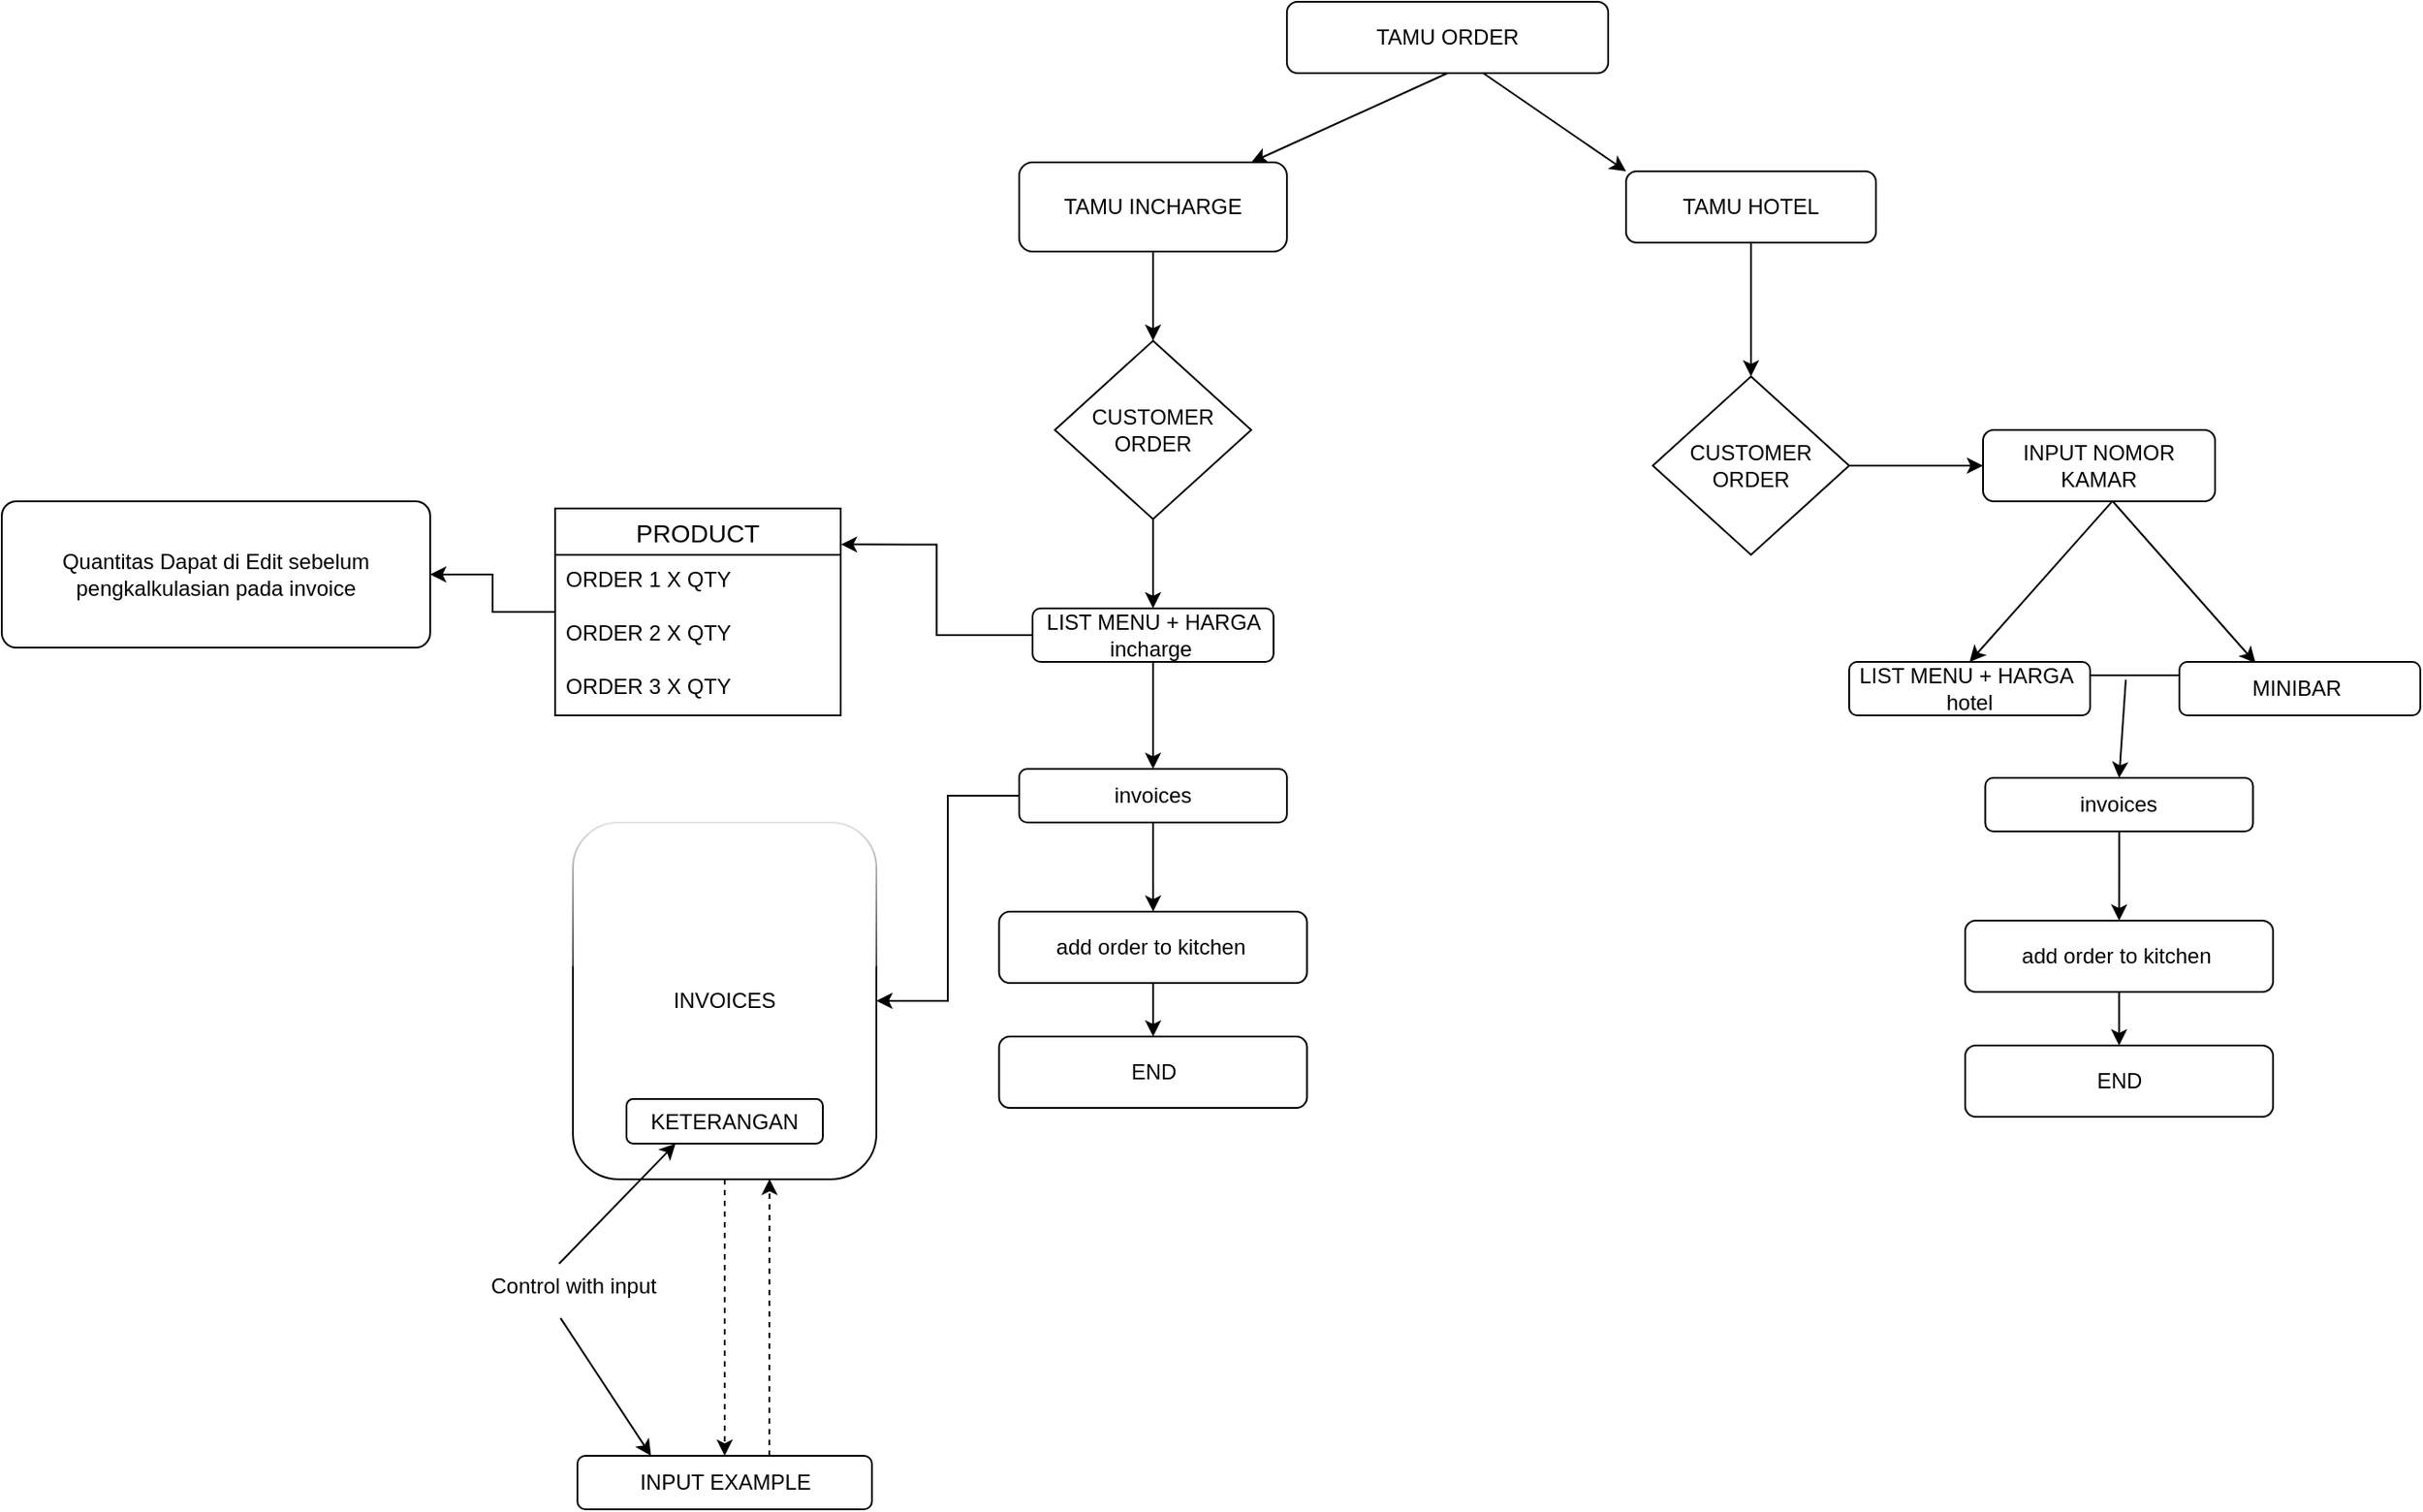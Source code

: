 <mxfile version="22.0.2" type="github">
  <diagram name="Page-1" id="dXy0XVynJipYpKjjFxLi">
    <mxGraphModel dx="1351" dy="1792" grid="1" gridSize="10" guides="1" tooltips="1" connect="1" arrows="1" fold="1" page="1" pageScale="1" pageWidth="827" pageHeight="1169" math="0" shadow="0">
      <root>
        <mxCell id="0" />
        <mxCell id="1" parent="0" />
        <mxCell id="FcL633AZLK_fhRZo0vDX-1" value="TAMU ORDER" style="rounded=1;whiteSpace=wrap;html=1;" parent="1" vertex="1">
          <mxGeometry x="260" y="-50" width="180" height="40" as="geometry" />
        </mxCell>
        <mxCell id="FcL633AZLK_fhRZo0vDX-8" value="" style="edgeStyle=orthogonalEdgeStyle;rounded=0;orthogonalLoop=1;jettySize=auto;html=1;" parent="1" source="FcL633AZLK_fhRZo0vDX-2" target="FcL633AZLK_fhRZo0vDX-7" edge="1">
          <mxGeometry relative="1" as="geometry" />
        </mxCell>
        <mxCell id="FcL633AZLK_fhRZo0vDX-2" value="TAMU INCHARGE" style="rounded=1;whiteSpace=wrap;html=1;" parent="1" vertex="1">
          <mxGeometry x="110" y="40" width="150" height="50" as="geometry" />
        </mxCell>
        <mxCell id="FcL633AZLK_fhRZo0vDX-19" value="" style="edgeStyle=orthogonalEdgeStyle;rounded=0;orthogonalLoop=1;jettySize=auto;html=1;" parent="1" source="FcL633AZLK_fhRZo0vDX-3" target="FcL633AZLK_fhRZo0vDX-18" edge="1">
          <mxGeometry relative="1" as="geometry" />
        </mxCell>
        <mxCell id="FcL633AZLK_fhRZo0vDX-3" value="TAMU HOTEL" style="rounded=1;whiteSpace=wrap;html=1;" parent="1" vertex="1">
          <mxGeometry x="450" y="45" width="140" height="40" as="geometry" />
        </mxCell>
        <mxCell id="FcL633AZLK_fhRZo0vDX-4" value="" style="endArrow=classic;html=1;rounded=0;entryX=0;entryY=0;entryDx=0;entryDy=0;" parent="1" target="FcL633AZLK_fhRZo0vDX-3" edge="1">
          <mxGeometry width="50" height="50" relative="1" as="geometry">
            <mxPoint x="370" y="-10" as="sourcePoint" />
            <mxPoint x="430" as="targetPoint" />
          </mxGeometry>
        </mxCell>
        <mxCell id="FcL633AZLK_fhRZo0vDX-5" value="" style="endArrow=classic;html=1;rounded=0;exitX=0.5;exitY=1;exitDx=0;exitDy=0;" parent="1" source="FcL633AZLK_fhRZo0vDX-1" target="FcL633AZLK_fhRZo0vDX-2" edge="1">
          <mxGeometry width="50" height="50" relative="1" as="geometry">
            <mxPoint x="380" y="50" as="sourcePoint" />
            <mxPoint x="430" as="targetPoint" />
          </mxGeometry>
        </mxCell>
        <mxCell id="FcL633AZLK_fhRZo0vDX-10" value="" style="edgeStyle=orthogonalEdgeStyle;rounded=0;orthogonalLoop=1;jettySize=auto;html=1;" parent="1" source="FcL633AZLK_fhRZo0vDX-7" target="FcL633AZLK_fhRZo0vDX-9" edge="1">
          <mxGeometry relative="1" as="geometry" />
        </mxCell>
        <mxCell id="FcL633AZLK_fhRZo0vDX-7" value="CUSTOMER ORDER" style="rhombus;whiteSpace=wrap;html=1;" parent="1" vertex="1">
          <mxGeometry x="130" y="140" width="110" height="100" as="geometry" />
        </mxCell>
        <mxCell id="FcL633AZLK_fhRZo0vDX-13" value="" style="edgeStyle=orthogonalEdgeStyle;rounded=0;orthogonalLoop=1;jettySize=auto;html=1;" parent="1" source="FcL633AZLK_fhRZo0vDX-9" target="FcL633AZLK_fhRZo0vDX-12" edge="1">
          <mxGeometry relative="1" as="geometry" />
        </mxCell>
        <mxCell id="FcL633AZLK_fhRZo0vDX-9" value="LIST MENU + HARGA incharge&amp;nbsp;" style="rounded=1;whiteSpace=wrap;html=1;" parent="1" vertex="1">
          <mxGeometry x="117.5" y="290" width="135" height="30" as="geometry" />
        </mxCell>
        <mxCell id="FcL633AZLK_fhRZo0vDX-15" value="" style="edgeStyle=orthogonalEdgeStyle;rounded=0;orthogonalLoop=1;jettySize=auto;html=1;" parent="1" source="FcL633AZLK_fhRZo0vDX-12" target="FcL633AZLK_fhRZo0vDX-14" edge="1">
          <mxGeometry relative="1" as="geometry" />
        </mxCell>
        <mxCell id="jjd7s0b2DdP0tu_94tTj-2" value="" style="edgeStyle=orthogonalEdgeStyle;rounded=0;orthogonalLoop=1;jettySize=auto;html=1;" edge="1" parent="1" source="FcL633AZLK_fhRZo0vDX-12" target="jjd7s0b2DdP0tu_94tTj-1">
          <mxGeometry relative="1" as="geometry" />
        </mxCell>
        <mxCell id="FcL633AZLK_fhRZo0vDX-12" value="invoices" style="rounded=1;whiteSpace=wrap;html=1;" parent="1" vertex="1">
          <mxGeometry x="110" y="380" width="150" height="30" as="geometry" />
        </mxCell>
        <mxCell id="FcL633AZLK_fhRZo0vDX-17" value="" style="edgeStyle=orthogonalEdgeStyle;rounded=0;orthogonalLoop=1;jettySize=auto;html=1;" parent="1" source="FcL633AZLK_fhRZo0vDX-14" target="FcL633AZLK_fhRZo0vDX-16" edge="1">
          <mxGeometry relative="1" as="geometry" />
        </mxCell>
        <mxCell id="FcL633AZLK_fhRZo0vDX-14" value="add order to kitchen&amp;nbsp;" style="rounded=1;whiteSpace=wrap;html=1;" parent="1" vertex="1">
          <mxGeometry x="98.75" y="460" width="172.5" height="40" as="geometry" />
        </mxCell>
        <mxCell id="FcL633AZLK_fhRZo0vDX-16" value="END" style="rounded=1;whiteSpace=wrap;html=1;" parent="1" vertex="1">
          <mxGeometry x="98.75" y="530" width="172.5" height="40" as="geometry" />
        </mxCell>
        <mxCell id="FcL633AZLK_fhRZo0vDX-21" value="" style="edgeStyle=orthogonalEdgeStyle;rounded=0;orthogonalLoop=1;jettySize=auto;html=1;" parent="1" source="FcL633AZLK_fhRZo0vDX-18" target="FcL633AZLK_fhRZo0vDX-20" edge="1">
          <mxGeometry relative="1" as="geometry" />
        </mxCell>
        <mxCell id="FcL633AZLK_fhRZo0vDX-18" value="CUSTOMER ORDER" style="rhombus;whiteSpace=wrap;html=1;" parent="1" vertex="1">
          <mxGeometry x="465" y="160" width="110" height="100" as="geometry" />
        </mxCell>
        <mxCell id="FcL633AZLK_fhRZo0vDX-20" value="INPUT NOMOR KAMAR" style="rounded=1;whiteSpace=wrap;html=1;" parent="1" vertex="1">
          <mxGeometry x="650" y="190" width="130" height="40" as="geometry" />
        </mxCell>
        <mxCell id="FcL633AZLK_fhRZo0vDX-22" value="LIST MENU + HARGA&amp;nbsp; hotel" style="rounded=1;whiteSpace=wrap;html=1;" parent="1" vertex="1">
          <mxGeometry x="575" y="320" width="135" height="30" as="geometry" />
        </mxCell>
        <mxCell id="FcL633AZLK_fhRZo0vDX-25" value="MINIBAR&amp;nbsp;" style="rounded=1;whiteSpace=wrap;html=1;" parent="1" vertex="1">
          <mxGeometry x="760" y="320" width="135" height="30" as="geometry" />
        </mxCell>
        <mxCell id="FcL633AZLK_fhRZo0vDX-26" value="" style="endArrow=classic;html=1;rounded=0;exitX=0.559;exitY=1;exitDx=0;exitDy=0;exitPerimeter=0;entryX=0.316;entryY=0.022;entryDx=0;entryDy=0;entryPerimeter=0;" parent="1" source="FcL633AZLK_fhRZo0vDX-20" target="FcL633AZLK_fhRZo0vDX-25" edge="1">
          <mxGeometry width="50" height="50" relative="1" as="geometry">
            <mxPoint x="490" y="320" as="sourcePoint" />
            <mxPoint x="540" y="270" as="targetPoint" />
          </mxGeometry>
        </mxCell>
        <mxCell id="Bz0hvA0yeFKbEZu41GxI-1" value="" style="endArrow=classic;html=1;rounded=0;exitX=0.554;exitY=1.01;exitDx=0;exitDy=0;exitPerimeter=0;entryX=0.5;entryY=0;entryDx=0;entryDy=0;" parent="1" source="FcL633AZLK_fhRZo0vDX-20" target="FcL633AZLK_fhRZo0vDX-22" edge="1">
          <mxGeometry width="50" height="50" relative="1" as="geometry">
            <mxPoint x="655" y="250" as="sourcePoint" />
            <mxPoint x="705" y="331" as="targetPoint" />
            <Array as="points" />
          </mxGeometry>
        </mxCell>
        <mxCell id="Bz0hvA0yeFKbEZu41GxI-2" value="" style="edgeStyle=orthogonalEdgeStyle;rounded=0;orthogonalLoop=1;jettySize=auto;html=1;" parent="1" source="Bz0hvA0yeFKbEZu41GxI-3" target="Bz0hvA0yeFKbEZu41GxI-5" edge="1">
          <mxGeometry relative="1" as="geometry" />
        </mxCell>
        <mxCell id="Bz0hvA0yeFKbEZu41GxI-3" value="invoices" style="rounded=1;whiteSpace=wrap;html=1;" parent="1" vertex="1">
          <mxGeometry x="651.25" y="385" width="150" height="30" as="geometry" />
        </mxCell>
        <mxCell id="Bz0hvA0yeFKbEZu41GxI-4" value="" style="edgeStyle=orthogonalEdgeStyle;rounded=0;orthogonalLoop=1;jettySize=auto;html=1;" parent="1" source="Bz0hvA0yeFKbEZu41GxI-5" target="Bz0hvA0yeFKbEZu41GxI-6" edge="1">
          <mxGeometry relative="1" as="geometry" />
        </mxCell>
        <mxCell id="Bz0hvA0yeFKbEZu41GxI-5" value="add order to kitchen&amp;nbsp;" style="rounded=1;whiteSpace=wrap;html=1;" parent="1" vertex="1">
          <mxGeometry x="640" y="465" width="172.5" height="40" as="geometry" />
        </mxCell>
        <mxCell id="Bz0hvA0yeFKbEZu41GxI-6" value="END" style="rounded=1;whiteSpace=wrap;html=1;" parent="1" vertex="1">
          <mxGeometry x="640" y="535" width="172.5" height="40" as="geometry" />
        </mxCell>
        <mxCell id="Bz0hvA0yeFKbEZu41GxI-17" value="" style="endArrow=none;html=1;rounded=0;exitX=1;exitY=0.25;exitDx=0;exitDy=0;entryX=0;entryY=0.25;entryDx=0;entryDy=0;" parent="1" source="FcL633AZLK_fhRZo0vDX-22" target="FcL633AZLK_fhRZo0vDX-25" edge="1">
          <mxGeometry width="50" height="50" relative="1" as="geometry">
            <mxPoint x="520" y="480" as="sourcePoint" />
            <mxPoint x="570" y="430" as="targetPoint" />
          </mxGeometry>
        </mxCell>
        <mxCell id="Bz0hvA0yeFKbEZu41GxI-19" value="" style="endArrow=classic;html=1;rounded=0;entryX=0.5;entryY=0;entryDx=0;entryDy=0;" parent="1" target="Bz0hvA0yeFKbEZu41GxI-3" edge="1">
          <mxGeometry width="50" height="50" relative="1" as="geometry">
            <mxPoint x="730" y="330" as="sourcePoint" />
            <mxPoint x="570" y="430" as="targetPoint" />
          </mxGeometry>
        </mxCell>
        <mxCell id="jjd7s0b2DdP0tu_94tTj-14" value="" style="group" vertex="1" connectable="0" parent="1">
          <mxGeometry x="-190" y="410" width="220" height="385" as="geometry" />
        </mxCell>
        <mxCell id="jjd7s0b2DdP0tu_94tTj-1" value="INVOICES" style="rounded=1;whiteSpace=wrap;html=1;glass=1;" vertex="1" parent="jjd7s0b2DdP0tu_94tTj-14">
          <mxGeometry x="50" width="170" height="200" as="geometry" />
        </mxCell>
        <mxCell id="jjd7s0b2DdP0tu_94tTj-3" value="KETERANGAN" style="rounded=1;whiteSpace=wrap;html=1;" vertex="1" parent="jjd7s0b2DdP0tu_94tTj-14">
          <mxGeometry x="80" y="155" width="110" height="25" as="geometry" />
        </mxCell>
        <mxCell id="jjd7s0b2DdP0tu_94tTj-4" value="INPUT EXAMPLE" style="rounded=1;whiteSpace=wrap;html=1;" vertex="1" parent="jjd7s0b2DdP0tu_94tTj-14">
          <mxGeometry x="52.5" y="355" width="165" height="30" as="geometry" />
        </mxCell>
        <mxCell id="jjd7s0b2DdP0tu_94tTj-5" value="" style="edgeStyle=orthogonalEdgeStyle;rounded=0;orthogonalLoop=1;jettySize=auto;html=1;dashed=1;" edge="1" parent="jjd7s0b2DdP0tu_94tTj-14" source="jjd7s0b2DdP0tu_94tTj-1" target="jjd7s0b2DdP0tu_94tTj-4">
          <mxGeometry relative="1" as="geometry" />
        </mxCell>
        <mxCell id="jjd7s0b2DdP0tu_94tTj-6" value="Control with input" style="text;html=1;align=center;verticalAlign=middle;resizable=0;points=[];autosize=1;strokeColor=none;fillColor=none;" vertex="1" parent="jjd7s0b2DdP0tu_94tTj-14">
          <mxGeometry x="-10" y="245" width="120" height="30" as="geometry" />
        </mxCell>
        <mxCell id="jjd7s0b2DdP0tu_94tTj-8" value="" style="endArrow=classic;html=1;rounded=0;exitX=0.435;exitY=0.08;exitDx=0;exitDy=0;exitPerimeter=0;entryX=0.25;entryY=1;entryDx=0;entryDy=0;" edge="1" parent="jjd7s0b2DdP0tu_94tTj-14" source="jjd7s0b2DdP0tu_94tTj-6" target="jjd7s0b2DdP0tu_94tTj-3">
          <mxGeometry width="50" height="50" relative="1" as="geometry">
            <mxPoint x="240" y="305" as="sourcePoint" />
            <mxPoint x="290" y="255" as="targetPoint" />
          </mxGeometry>
        </mxCell>
        <mxCell id="jjd7s0b2DdP0tu_94tTj-9" value="" style="endArrow=classic;html=1;rounded=0;exitX=0.442;exitY=1.093;exitDx=0;exitDy=0;exitPerimeter=0;entryX=0.25;entryY=0;entryDx=0;entryDy=0;" edge="1" parent="jjd7s0b2DdP0tu_94tTj-14" source="jjd7s0b2DdP0tu_94tTj-6" target="jjd7s0b2DdP0tu_94tTj-4">
          <mxGeometry width="50" height="50" relative="1" as="geometry">
            <mxPoint x="240" y="315" as="sourcePoint" />
            <mxPoint x="290" y="265" as="targetPoint" />
          </mxGeometry>
        </mxCell>
        <mxCell id="jjd7s0b2DdP0tu_94tTj-11" value="" style="endArrow=classic;html=1;rounded=0;entryX=0.648;entryY=0.999;entryDx=0;entryDy=0;entryPerimeter=0;dashed=1;" edge="1" parent="jjd7s0b2DdP0tu_94tTj-14" target="jjd7s0b2DdP0tu_94tTj-1">
          <mxGeometry width="50" height="50" relative="1" as="geometry">
            <mxPoint x="160" y="355" as="sourcePoint" />
            <mxPoint x="250" y="275" as="targetPoint" />
          </mxGeometry>
        </mxCell>
        <mxCell id="jjd7s0b2DdP0tu_94tTj-25" style="edgeStyle=orthogonalEdgeStyle;rounded=0;orthogonalLoop=1;jettySize=auto;html=1;entryX=1;entryY=0.5;entryDx=0;entryDy=0;" edge="1" parent="1" source="jjd7s0b2DdP0tu_94tTj-17" target="jjd7s0b2DdP0tu_94tTj-24">
          <mxGeometry relative="1" as="geometry" />
        </mxCell>
        <mxCell id="jjd7s0b2DdP0tu_94tTj-17" value="PRODUCT" style="swimlane;fontStyle=0;childLayout=stackLayout;horizontal=1;startSize=26;horizontalStack=0;resizeParent=1;resizeParentMax=0;resizeLast=0;collapsible=1;marginBottom=0;align=center;fontSize=14;" vertex="1" parent="1">
          <mxGeometry x="-150" y="234" width="160" height="116" as="geometry" />
        </mxCell>
        <mxCell id="jjd7s0b2DdP0tu_94tTj-18" value="ORDER 1 X QTY" style="text;strokeColor=none;fillColor=none;spacingLeft=4;spacingRight=4;overflow=hidden;rotatable=0;points=[[0,0.5],[1,0.5]];portConstraint=eastwest;fontSize=12;whiteSpace=wrap;html=1;" vertex="1" parent="jjd7s0b2DdP0tu_94tTj-17">
          <mxGeometry y="26" width="160" height="30" as="geometry" />
        </mxCell>
        <mxCell id="jjd7s0b2DdP0tu_94tTj-19" value="ORDER 2 X QTY" style="text;strokeColor=none;fillColor=none;spacingLeft=4;spacingRight=4;overflow=hidden;rotatable=0;points=[[0,0.5],[1,0.5]];portConstraint=eastwest;fontSize=12;whiteSpace=wrap;html=1;" vertex="1" parent="jjd7s0b2DdP0tu_94tTj-17">
          <mxGeometry y="56" width="160" height="30" as="geometry" />
        </mxCell>
        <mxCell id="jjd7s0b2DdP0tu_94tTj-20" value="ORDER 3 X QTY" style="text;strokeColor=none;fillColor=none;spacingLeft=4;spacingRight=4;overflow=hidden;rotatable=0;points=[[0,0.5],[1,0.5]];portConstraint=eastwest;fontSize=12;whiteSpace=wrap;html=1;" vertex="1" parent="jjd7s0b2DdP0tu_94tTj-17">
          <mxGeometry y="86" width="160" height="30" as="geometry" />
        </mxCell>
        <mxCell id="jjd7s0b2DdP0tu_94tTj-23" style="edgeStyle=orthogonalEdgeStyle;rounded=0;orthogonalLoop=1;jettySize=auto;html=1;entryX=1.001;entryY=0.174;entryDx=0;entryDy=0;entryPerimeter=0;" edge="1" parent="1" source="FcL633AZLK_fhRZo0vDX-9" target="jjd7s0b2DdP0tu_94tTj-17">
          <mxGeometry relative="1" as="geometry" />
        </mxCell>
        <mxCell id="jjd7s0b2DdP0tu_94tTj-24" value="Quantitas Dapat di Edit sebelum pengkalkulasian pada invoice" style="rounded=1;arcSize=10;whiteSpace=wrap;html=1;align=center;" vertex="1" parent="1">
          <mxGeometry x="-460" y="230" width="240" height="82" as="geometry" />
        </mxCell>
      </root>
    </mxGraphModel>
  </diagram>
</mxfile>
